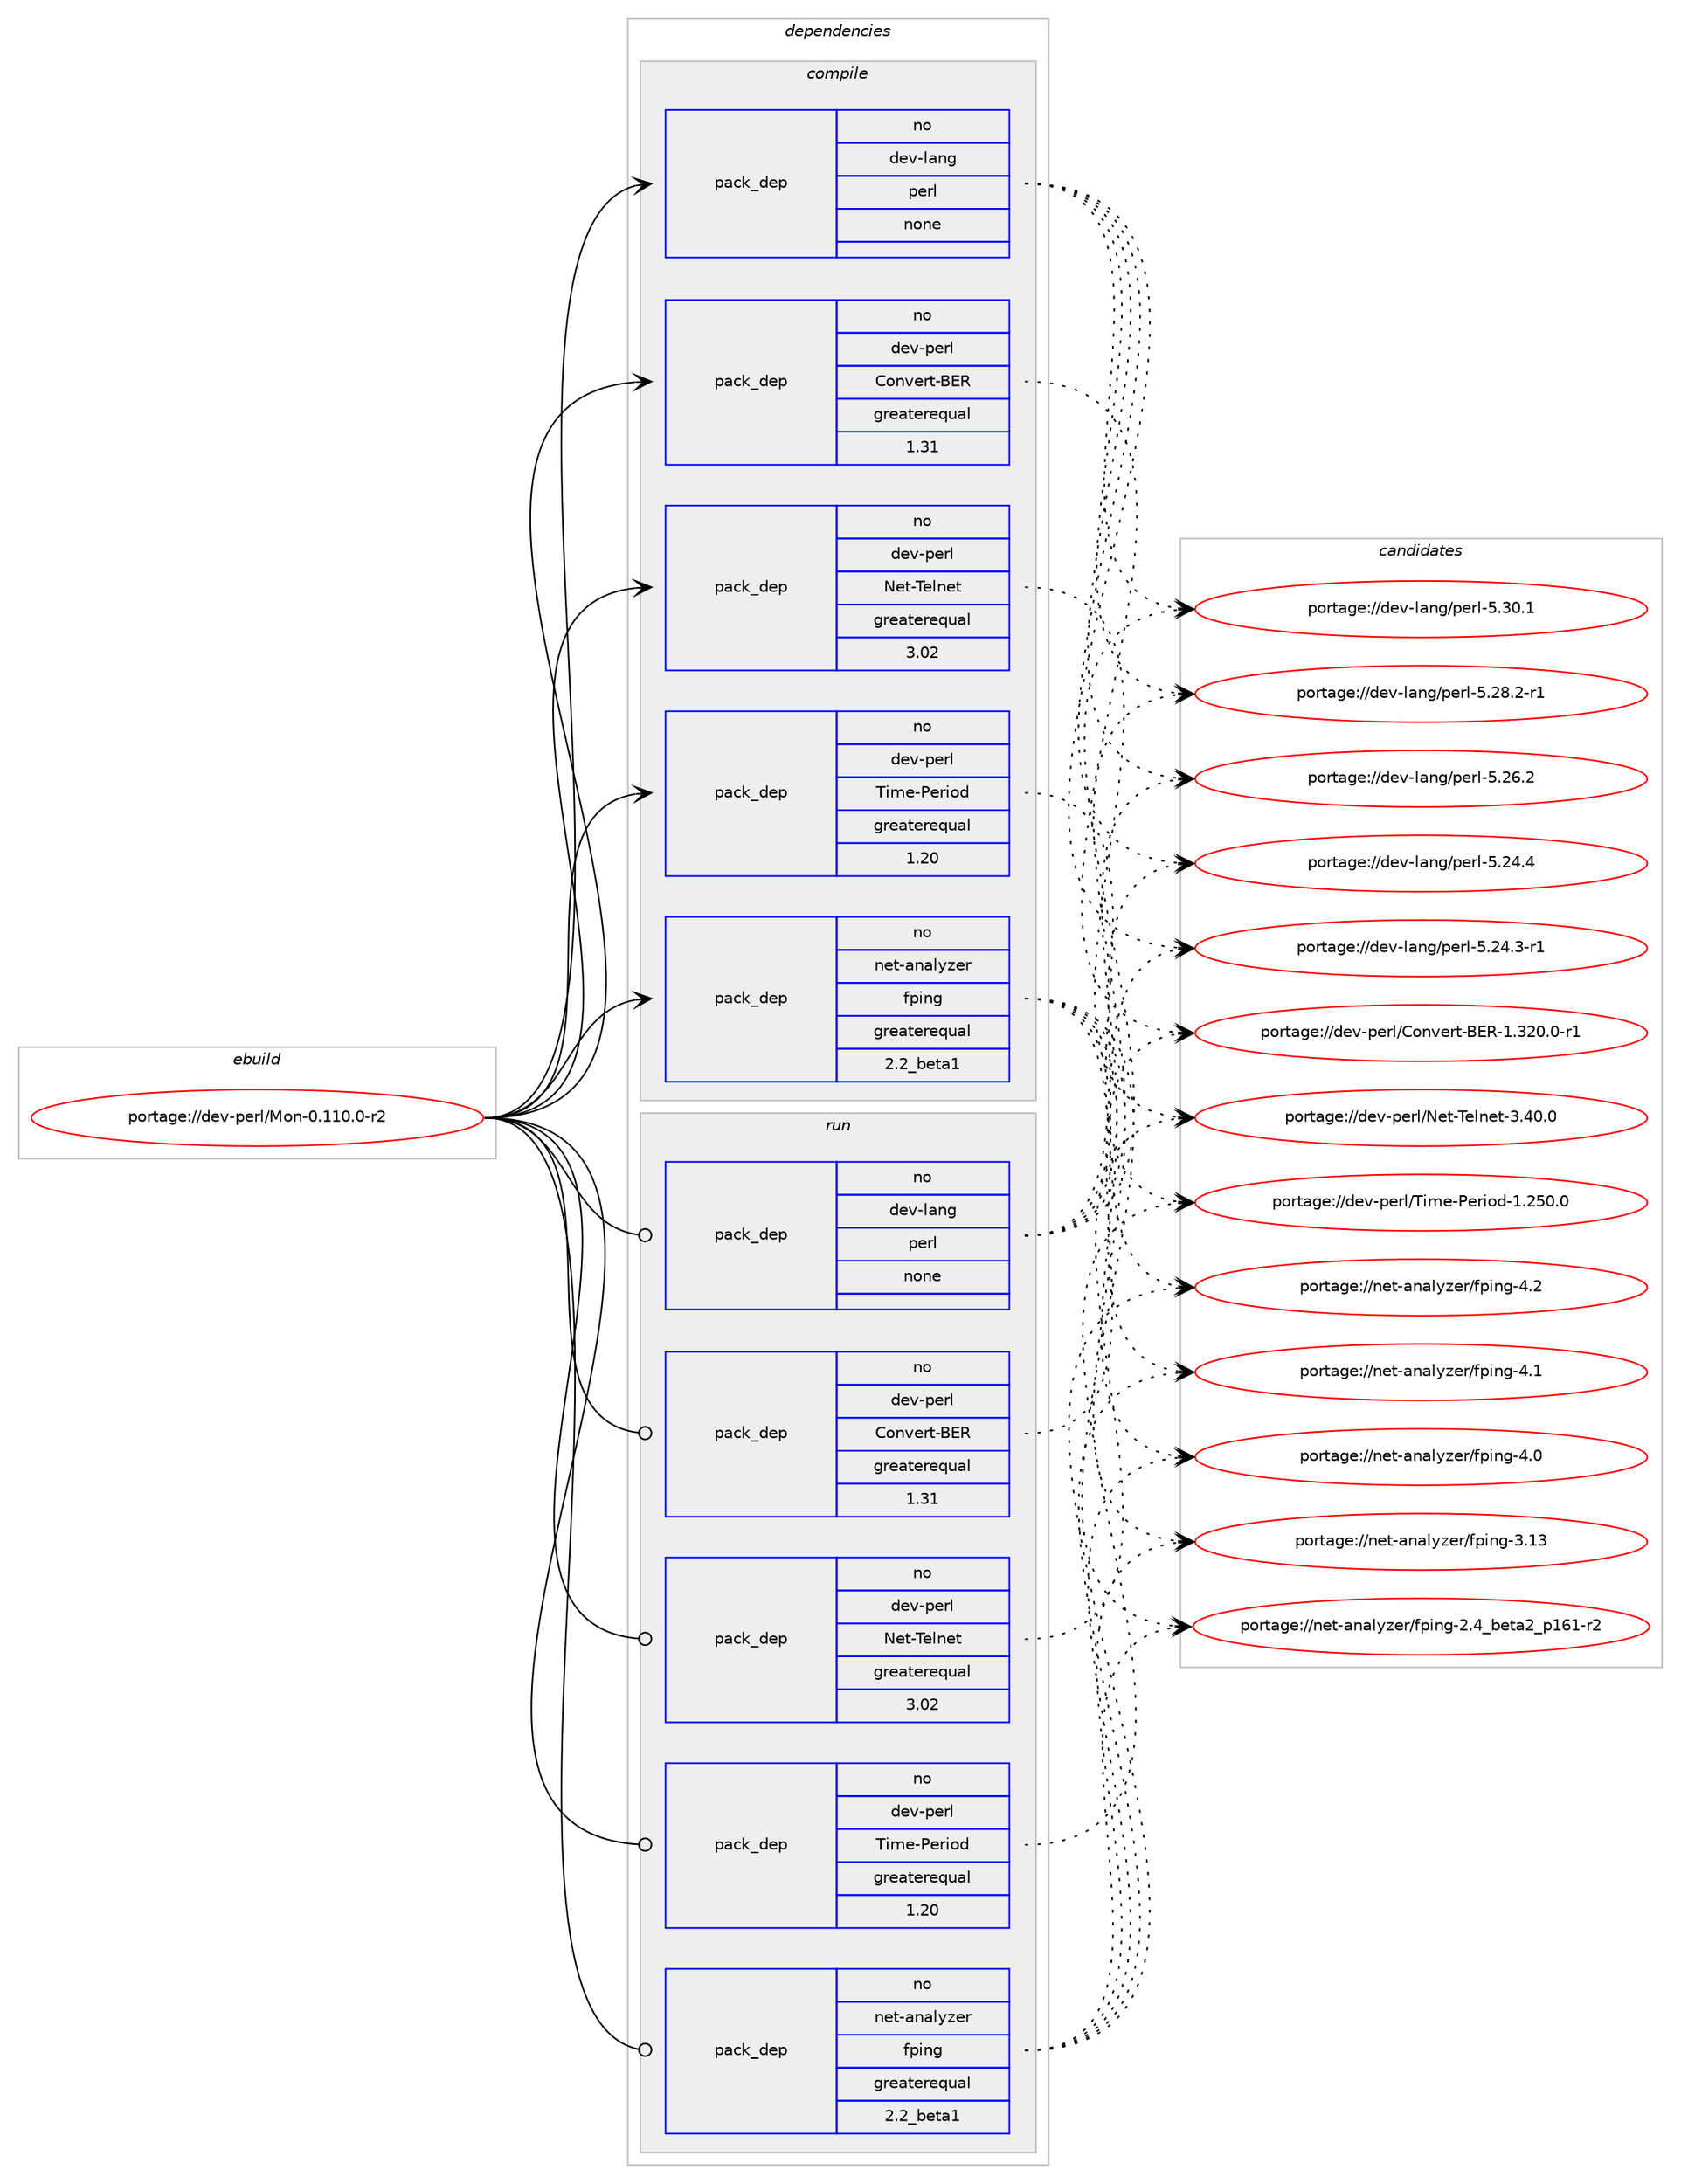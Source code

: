 digraph prolog {

# *************
# Graph options
# *************

newrank=true;
concentrate=true;
compound=true;
graph [rankdir=LR,fontname=Helvetica,fontsize=10,ranksep=1.5];#, ranksep=2.5, nodesep=0.2];
edge  [arrowhead=vee];
node  [fontname=Helvetica,fontsize=10];

# **********
# The ebuild
# **********

subgraph cluster_leftcol {
color=gray;
label=<<i>ebuild</i>>;
id [label="portage://dev-perl/Mon-0.110.0-r2", color=red, width=4, href="../dev-perl/Mon-0.110.0-r2.svg"];
}

# ****************
# The dependencies
# ****************

subgraph cluster_midcol {
color=gray;
label=<<i>dependencies</i>>;
subgraph cluster_compile {
fillcolor="#eeeeee";
style=filled;
label=<<i>compile</i>>;
subgraph pack361869 {
dependency488806 [label=<<TABLE BORDER="0" CELLBORDER="1" CELLSPACING="0" CELLPADDING="4" WIDTH="220"><TR><TD ROWSPAN="6" CELLPADDING="30">pack_dep</TD></TR><TR><TD WIDTH="110">no</TD></TR><TR><TD>dev-lang</TD></TR><TR><TD>perl</TD></TR><TR><TD>none</TD></TR><TR><TD></TD></TR></TABLE>>, shape=none, color=blue];
}
id:e -> dependency488806:w [weight=20,style="solid",arrowhead="vee"];
subgraph pack361870 {
dependency488807 [label=<<TABLE BORDER="0" CELLBORDER="1" CELLSPACING="0" CELLPADDING="4" WIDTH="220"><TR><TD ROWSPAN="6" CELLPADDING="30">pack_dep</TD></TR><TR><TD WIDTH="110">no</TD></TR><TR><TD>dev-perl</TD></TR><TR><TD>Convert-BER</TD></TR><TR><TD>greaterequal</TD></TR><TR><TD>1.31</TD></TR></TABLE>>, shape=none, color=blue];
}
id:e -> dependency488807:w [weight=20,style="solid",arrowhead="vee"];
subgraph pack361871 {
dependency488808 [label=<<TABLE BORDER="0" CELLBORDER="1" CELLSPACING="0" CELLPADDING="4" WIDTH="220"><TR><TD ROWSPAN="6" CELLPADDING="30">pack_dep</TD></TR><TR><TD WIDTH="110">no</TD></TR><TR><TD>dev-perl</TD></TR><TR><TD>Net-Telnet</TD></TR><TR><TD>greaterequal</TD></TR><TR><TD>3.02</TD></TR></TABLE>>, shape=none, color=blue];
}
id:e -> dependency488808:w [weight=20,style="solid",arrowhead="vee"];
subgraph pack361872 {
dependency488809 [label=<<TABLE BORDER="0" CELLBORDER="1" CELLSPACING="0" CELLPADDING="4" WIDTH="220"><TR><TD ROWSPAN="6" CELLPADDING="30">pack_dep</TD></TR><TR><TD WIDTH="110">no</TD></TR><TR><TD>dev-perl</TD></TR><TR><TD>Time-Period</TD></TR><TR><TD>greaterequal</TD></TR><TR><TD>1.20</TD></TR></TABLE>>, shape=none, color=blue];
}
id:e -> dependency488809:w [weight=20,style="solid",arrowhead="vee"];
subgraph pack361873 {
dependency488810 [label=<<TABLE BORDER="0" CELLBORDER="1" CELLSPACING="0" CELLPADDING="4" WIDTH="220"><TR><TD ROWSPAN="6" CELLPADDING="30">pack_dep</TD></TR><TR><TD WIDTH="110">no</TD></TR><TR><TD>net-analyzer</TD></TR><TR><TD>fping</TD></TR><TR><TD>greaterequal</TD></TR><TR><TD>2.2_beta1</TD></TR></TABLE>>, shape=none, color=blue];
}
id:e -> dependency488810:w [weight=20,style="solid",arrowhead="vee"];
}
subgraph cluster_compileandrun {
fillcolor="#eeeeee";
style=filled;
label=<<i>compile and run</i>>;
}
subgraph cluster_run {
fillcolor="#eeeeee";
style=filled;
label=<<i>run</i>>;
subgraph pack361874 {
dependency488811 [label=<<TABLE BORDER="0" CELLBORDER="1" CELLSPACING="0" CELLPADDING="4" WIDTH="220"><TR><TD ROWSPAN="6" CELLPADDING="30">pack_dep</TD></TR><TR><TD WIDTH="110">no</TD></TR><TR><TD>dev-lang</TD></TR><TR><TD>perl</TD></TR><TR><TD>none</TD></TR><TR><TD></TD></TR></TABLE>>, shape=none, color=blue];
}
id:e -> dependency488811:w [weight=20,style="solid",arrowhead="odot"];
subgraph pack361875 {
dependency488812 [label=<<TABLE BORDER="0" CELLBORDER="1" CELLSPACING="0" CELLPADDING="4" WIDTH="220"><TR><TD ROWSPAN="6" CELLPADDING="30">pack_dep</TD></TR><TR><TD WIDTH="110">no</TD></TR><TR><TD>dev-perl</TD></TR><TR><TD>Convert-BER</TD></TR><TR><TD>greaterequal</TD></TR><TR><TD>1.31</TD></TR></TABLE>>, shape=none, color=blue];
}
id:e -> dependency488812:w [weight=20,style="solid",arrowhead="odot"];
subgraph pack361876 {
dependency488813 [label=<<TABLE BORDER="0" CELLBORDER="1" CELLSPACING="0" CELLPADDING="4" WIDTH="220"><TR><TD ROWSPAN="6" CELLPADDING="30">pack_dep</TD></TR><TR><TD WIDTH="110">no</TD></TR><TR><TD>dev-perl</TD></TR><TR><TD>Net-Telnet</TD></TR><TR><TD>greaterequal</TD></TR><TR><TD>3.02</TD></TR></TABLE>>, shape=none, color=blue];
}
id:e -> dependency488813:w [weight=20,style="solid",arrowhead="odot"];
subgraph pack361877 {
dependency488814 [label=<<TABLE BORDER="0" CELLBORDER="1" CELLSPACING="0" CELLPADDING="4" WIDTH="220"><TR><TD ROWSPAN="6" CELLPADDING="30">pack_dep</TD></TR><TR><TD WIDTH="110">no</TD></TR><TR><TD>dev-perl</TD></TR><TR><TD>Time-Period</TD></TR><TR><TD>greaterequal</TD></TR><TR><TD>1.20</TD></TR></TABLE>>, shape=none, color=blue];
}
id:e -> dependency488814:w [weight=20,style="solid",arrowhead="odot"];
subgraph pack361878 {
dependency488815 [label=<<TABLE BORDER="0" CELLBORDER="1" CELLSPACING="0" CELLPADDING="4" WIDTH="220"><TR><TD ROWSPAN="6" CELLPADDING="30">pack_dep</TD></TR><TR><TD WIDTH="110">no</TD></TR><TR><TD>net-analyzer</TD></TR><TR><TD>fping</TD></TR><TR><TD>greaterequal</TD></TR><TR><TD>2.2_beta1</TD></TR></TABLE>>, shape=none, color=blue];
}
id:e -> dependency488815:w [weight=20,style="solid",arrowhead="odot"];
}
}

# **************
# The candidates
# **************

subgraph cluster_choices {
rank=same;
color=gray;
label=<<i>candidates</i>>;

subgraph choice361869 {
color=black;
nodesep=1;
choice10010111845108971101034711210111410845534651484649 [label="portage://dev-lang/perl-5.30.1", color=red, width=4,href="../dev-lang/perl-5.30.1.svg"];
choice100101118451089711010347112101114108455346505646504511449 [label="portage://dev-lang/perl-5.28.2-r1", color=red, width=4,href="../dev-lang/perl-5.28.2-r1.svg"];
choice10010111845108971101034711210111410845534650544650 [label="portage://dev-lang/perl-5.26.2", color=red, width=4,href="../dev-lang/perl-5.26.2.svg"];
choice10010111845108971101034711210111410845534650524652 [label="portage://dev-lang/perl-5.24.4", color=red, width=4,href="../dev-lang/perl-5.24.4.svg"];
choice100101118451089711010347112101114108455346505246514511449 [label="portage://dev-lang/perl-5.24.3-r1", color=red, width=4,href="../dev-lang/perl-5.24.3-r1.svg"];
dependency488806:e -> choice10010111845108971101034711210111410845534651484649:w [style=dotted,weight="100"];
dependency488806:e -> choice100101118451089711010347112101114108455346505646504511449:w [style=dotted,weight="100"];
dependency488806:e -> choice10010111845108971101034711210111410845534650544650:w [style=dotted,weight="100"];
dependency488806:e -> choice10010111845108971101034711210111410845534650524652:w [style=dotted,weight="100"];
dependency488806:e -> choice100101118451089711010347112101114108455346505246514511449:w [style=dotted,weight="100"];
}
subgraph choice361870 {
color=black;
nodesep=1;
choice1001011184511210111410847671111101181011141164566698245494651504846484511449 [label="portage://dev-perl/Convert-BER-1.320.0-r1", color=red, width=4,href="../dev-perl/Convert-BER-1.320.0-r1.svg"];
dependency488807:e -> choice1001011184511210111410847671111101181011141164566698245494651504846484511449:w [style=dotted,weight="100"];
}
subgraph choice361871 {
color=black;
nodesep=1;
choice100101118451121011141084778101116458410110811010111645514652484648 [label="portage://dev-perl/Net-Telnet-3.40.0", color=red, width=4,href="../dev-perl/Net-Telnet-3.40.0.svg"];
dependency488808:e -> choice100101118451121011141084778101116458410110811010111645514652484648:w [style=dotted,weight="100"];
}
subgraph choice361872 {
color=black;
nodesep=1;
choice10010111845112101114108478410510910145801011141051111004549465053484648 [label="portage://dev-perl/Time-Period-1.250.0", color=red, width=4,href="../dev-perl/Time-Period-1.250.0.svg"];
dependency488809:e -> choice10010111845112101114108478410510910145801011141051111004549465053484648:w [style=dotted,weight="100"];
}
subgraph choice361873 {
color=black;
nodesep=1;
choice1101011164597110971081211221011144710211210511010345524650 [label="portage://net-analyzer/fping-4.2", color=red, width=4,href="../net-analyzer/fping-4.2.svg"];
choice1101011164597110971081211221011144710211210511010345524649 [label="portage://net-analyzer/fping-4.1", color=red, width=4,href="../net-analyzer/fping-4.1.svg"];
choice1101011164597110971081211221011144710211210511010345524648 [label="portage://net-analyzer/fping-4.0", color=red, width=4,href="../net-analyzer/fping-4.0.svg"];
choice110101116459711097108121122101114471021121051101034551464951 [label="portage://net-analyzer/fping-3.13", color=red, width=4,href="../net-analyzer/fping-3.13.svg"];
choice110101116459711097108121122101114471021121051101034550465295981011169750951124954494511450 [label="portage://net-analyzer/fping-2.4_beta2_p161-r2", color=red, width=4,href="../net-analyzer/fping-2.4_beta2_p161-r2.svg"];
dependency488810:e -> choice1101011164597110971081211221011144710211210511010345524650:w [style=dotted,weight="100"];
dependency488810:e -> choice1101011164597110971081211221011144710211210511010345524649:w [style=dotted,weight="100"];
dependency488810:e -> choice1101011164597110971081211221011144710211210511010345524648:w [style=dotted,weight="100"];
dependency488810:e -> choice110101116459711097108121122101114471021121051101034551464951:w [style=dotted,weight="100"];
dependency488810:e -> choice110101116459711097108121122101114471021121051101034550465295981011169750951124954494511450:w [style=dotted,weight="100"];
}
subgraph choice361874 {
color=black;
nodesep=1;
choice10010111845108971101034711210111410845534651484649 [label="portage://dev-lang/perl-5.30.1", color=red, width=4,href="../dev-lang/perl-5.30.1.svg"];
choice100101118451089711010347112101114108455346505646504511449 [label="portage://dev-lang/perl-5.28.2-r1", color=red, width=4,href="../dev-lang/perl-5.28.2-r1.svg"];
choice10010111845108971101034711210111410845534650544650 [label="portage://dev-lang/perl-5.26.2", color=red, width=4,href="../dev-lang/perl-5.26.2.svg"];
choice10010111845108971101034711210111410845534650524652 [label="portage://dev-lang/perl-5.24.4", color=red, width=4,href="../dev-lang/perl-5.24.4.svg"];
choice100101118451089711010347112101114108455346505246514511449 [label="portage://dev-lang/perl-5.24.3-r1", color=red, width=4,href="../dev-lang/perl-5.24.3-r1.svg"];
dependency488811:e -> choice10010111845108971101034711210111410845534651484649:w [style=dotted,weight="100"];
dependency488811:e -> choice100101118451089711010347112101114108455346505646504511449:w [style=dotted,weight="100"];
dependency488811:e -> choice10010111845108971101034711210111410845534650544650:w [style=dotted,weight="100"];
dependency488811:e -> choice10010111845108971101034711210111410845534650524652:w [style=dotted,weight="100"];
dependency488811:e -> choice100101118451089711010347112101114108455346505246514511449:w [style=dotted,weight="100"];
}
subgraph choice361875 {
color=black;
nodesep=1;
choice1001011184511210111410847671111101181011141164566698245494651504846484511449 [label="portage://dev-perl/Convert-BER-1.320.0-r1", color=red, width=4,href="../dev-perl/Convert-BER-1.320.0-r1.svg"];
dependency488812:e -> choice1001011184511210111410847671111101181011141164566698245494651504846484511449:w [style=dotted,weight="100"];
}
subgraph choice361876 {
color=black;
nodesep=1;
choice100101118451121011141084778101116458410110811010111645514652484648 [label="portage://dev-perl/Net-Telnet-3.40.0", color=red, width=4,href="../dev-perl/Net-Telnet-3.40.0.svg"];
dependency488813:e -> choice100101118451121011141084778101116458410110811010111645514652484648:w [style=dotted,weight="100"];
}
subgraph choice361877 {
color=black;
nodesep=1;
choice10010111845112101114108478410510910145801011141051111004549465053484648 [label="portage://dev-perl/Time-Period-1.250.0", color=red, width=4,href="../dev-perl/Time-Period-1.250.0.svg"];
dependency488814:e -> choice10010111845112101114108478410510910145801011141051111004549465053484648:w [style=dotted,weight="100"];
}
subgraph choice361878 {
color=black;
nodesep=1;
choice1101011164597110971081211221011144710211210511010345524650 [label="portage://net-analyzer/fping-4.2", color=red, width=4,href="../net-analyzer/fping-4.2.svg"];
choice1101011164597110971081211221011144710211210511010345524649 [label="portage://net-analyzer/fping-4.1", color=red, width=4,href="../net-analyzer/fping-4.1.svg"];
choice1101011164597110971081211221011144710211210511010345524648 [label="portage://net-analyzer/fping-4.0", color=red, width=4,href="../net-analyzer/fping-4.0.svg"];
choice110101116459711097108121122101114471021121051101034551464951 [label="portage://net-analyzer/fping-3.13", color=red, width=4,href="../net-analyzer/fping-3.13.svg"];
choice110101116459711097108121122101114471021121051101034550465295981011169750951124954494511450 [label="portage://net-analyzer/fping-2.4_beta2_p161-r2", color=red, width=4,href="../net-analyzer/fping-2.4_beta2_p161-r2.svg"];
dependency488815:e -> choice1101011164597110971081211221011144710211210511010345524650:w [style=dotted,weight="100"];
dependency488815:e -> choice1101011164597110971081211221011144710211210511010345524649:w [style=dotted,weight="100"];
dependency488815:e -> choice1101011164597110971081211221011144710211210511010345524648:w [style=dotted,weight="100"];
dependency488815:e -> choice110101116459711097108121122101114471021121051101034551464951:w [style=dotted,weight="100"];
dependency488815:e -> choice110101116459711097108121122101114471021121051101034550465295981011169750951124954494511450:w [style=dotted,weight="100"];
}
}

}
